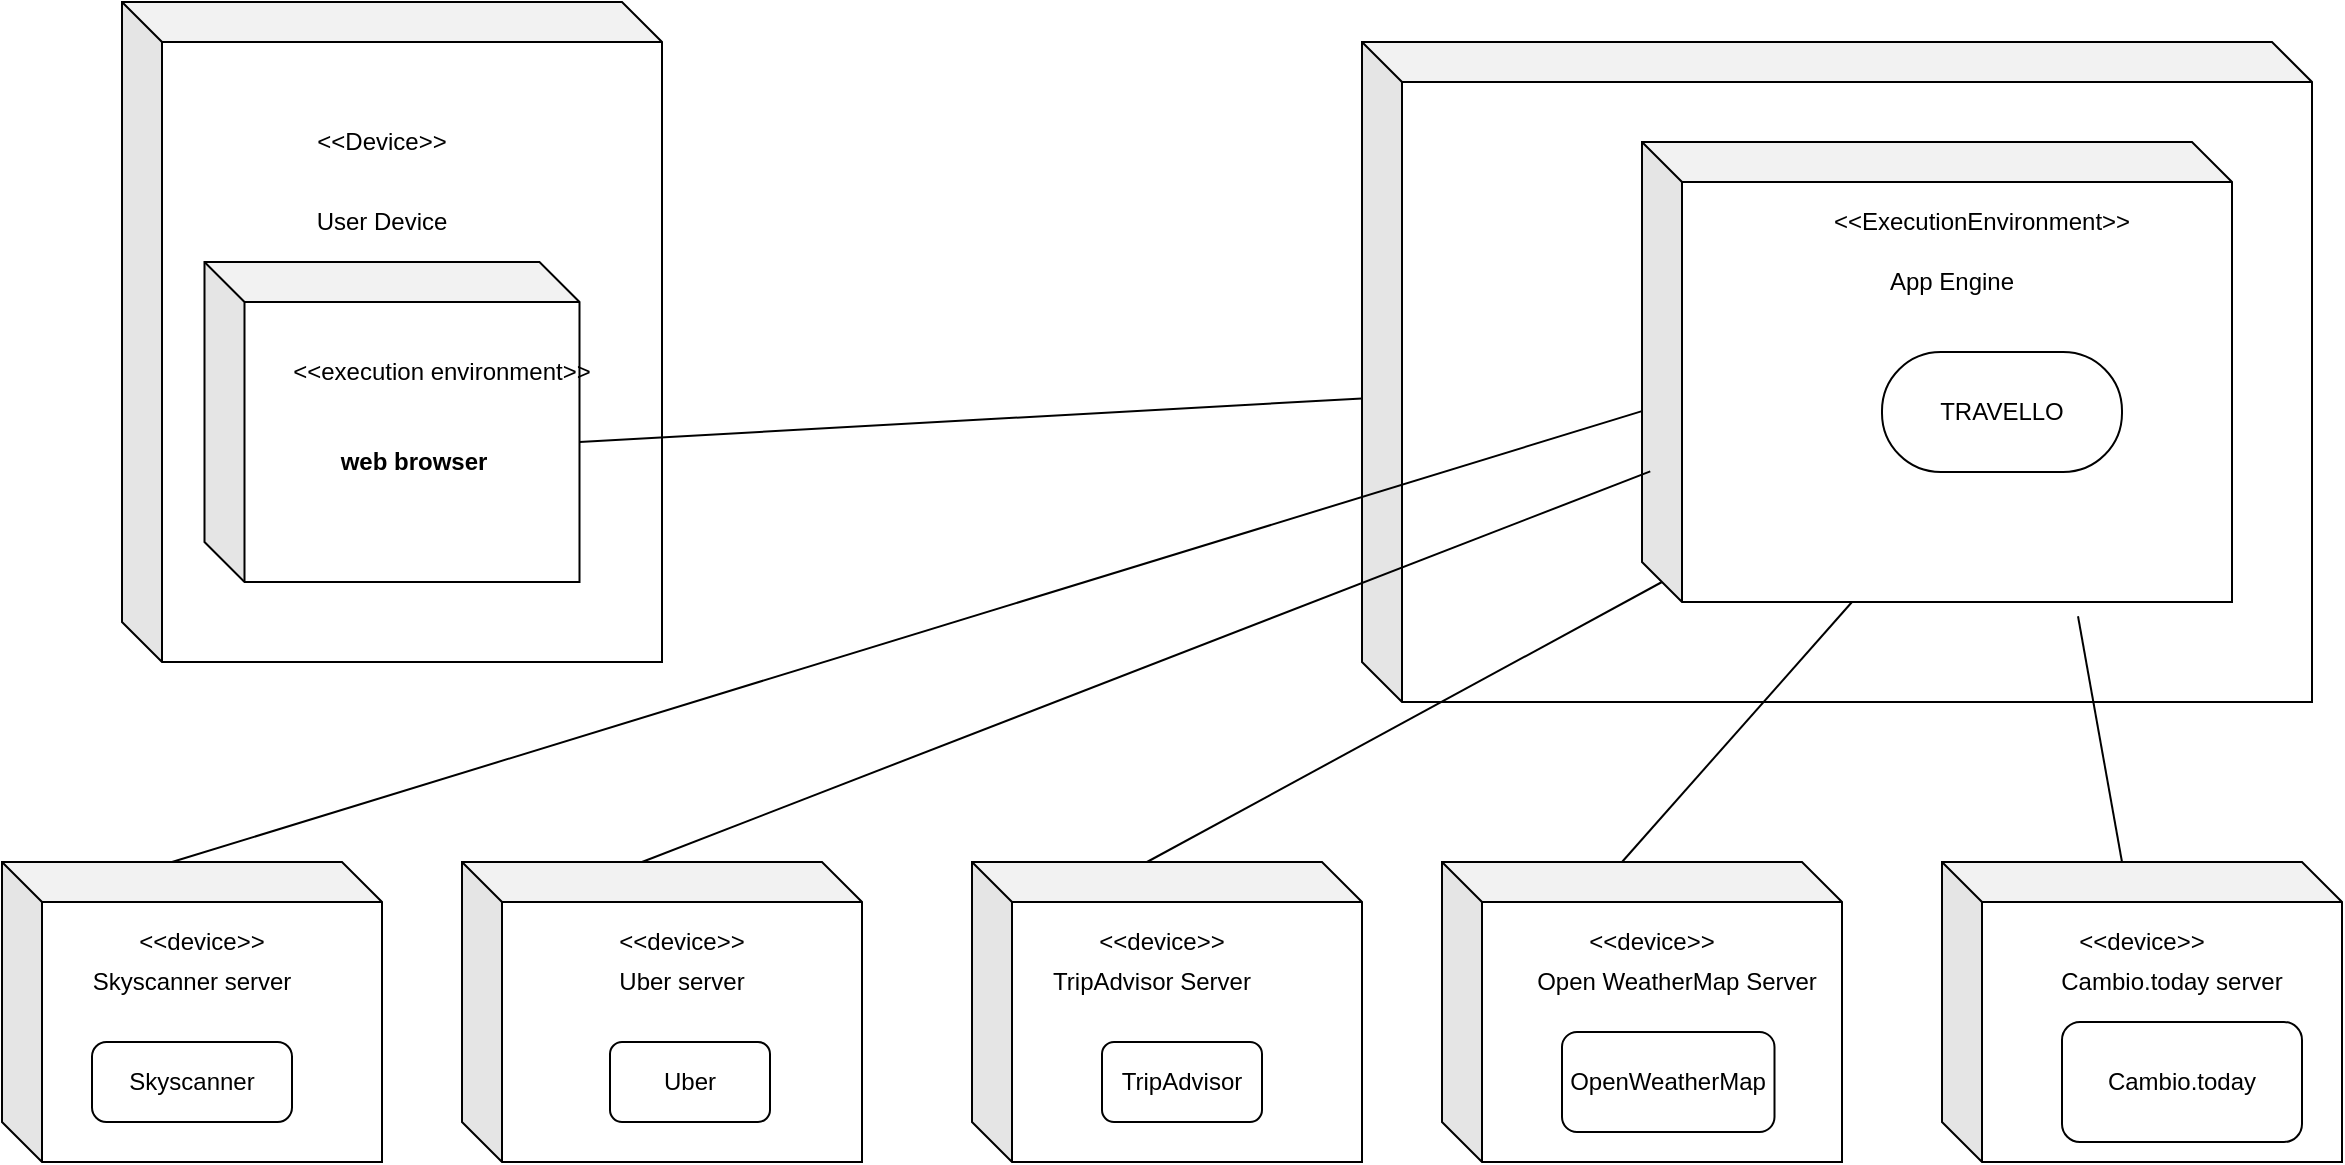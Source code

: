 <mxfile version="12.8.2" type="device"><diagram id="j2TVujlRQrpOVrMNIv6q" name="Page-1"><mxGraphModel dx="1267" dy="1929" grid="1" gridSize="10" guides="1" tooltips="1" connect="1" arrows="1" fold="1" page="1" pageScale="1" pageWidth="827" pageHeight="1169" math="0" shadow="0"><root><mxCell id="0"/><mxCell id="1" parent="0"/><mxCell id="e0JnRNG7wiBf6BAId9uz-1" value="" style="shape=cube;whiteSpace=wrap;html=1;boundedLbl=1;backgroundOutline=1;darkOpacity=0.05;darkOpacity2=0.1;gradientColor=#ffffff;gradientDirection=north;" vertex="1" parent="1"><mxGeometry x="110" y="50" width="190" height="150" as="geometry"/></mxCell><mxCell id="e0JnRNG7wiBf6BAId9uz-2" value="" style="shape=cube;whiteSpace=wrap;html=1;boundedLbl=1;backgroundOutline=1;darkOpacity=0.05;darkOpacity2=0.1;" vertex="1" parent="1"><mxGeometry x="340" y="50" width="200" height="150" as="geometry"/></mxCell><mxCell id="e0JnRNG7wiBf6BAId9uz-3" value="" style="shape=cube;whiteSpace=wrap;html=1;boundedLbl=1;backgroundOutline=1;darkOpacity=0.05;darkOpacity2=0.1;" vertex="1" parent="1"><mxGeometry x="595" y="50" width="195" height="150" as="geometry"/></mxCell><mxCell id="e0JnRNG7wiBf6BAId9uz-5" value="Skyscanner" style="rounded=1;whiteSpace=wrap;html=1;arcSize=18;" vertex="1" parent="1"><mxGeometry x="155" y="140" width="100" height="40" as="geometry"/></mxCell><mxCell id="e0JnRNG7wiBf6BAId9uz-8" value="&amp;lt;&amp;lt;device&amp;gt;&amp;gt;" style="text;html=1;strokeColor=none;fillColor=none;align=center;verticalAlign=middle;whiteSpace=wrap;rounded=0;" vertex="1" parent="1"><mxGeometry x="190" y="80" width="40" height="20" as="geometry"/></mxCell><mxCell id="e0JnRNG7wiBf6BAId9uz-9" value="Skyscanner server" style="text;html=1;strokeColor=none;fillColor=none;align=center;verticalAlign=middle;whiteSpace=wrap;rounded=0;" vertex="1" parent="1"><mxGeometry x="150" y="100" width="110" height="20" as="geometry"/></mxCell><mxCell id="e0JnRNG7wiBf6BAId9uz-10" value="Uber" style="rounded=1;whiteSpace=wrap;html=1;gradientColor=#ffffff;" vertex="1" parent="1"><mxGeometry x="414" y="140" width="80" height="40" as="geometry"/></mxCell><mxCell id="e0JnRNG7wiBf6BAId9uz-11" value="&amp;lt;&amp;lt;device&amp;gt;&amp;gt;" style="text;html=1;strokeColor=none;fillColor=none;align=center;verticalAlign=middle;whiteSpace=wrap;rounded=0;" vertex="1" parent="1"><mxGeometry x="430" y="80" width="40" height="20" as="geometry"/></mxCell><mxCell id="e0JnRNG7wiBf6BAId9uz-12" value="Uber server" style="text;html=1;strokeColor=none;fillColor=none;align=center;verticalAlign=middle;whiteSpace=wrap;rounded=0;" vertex="1" parent="1"><mxGeometry x="410" y="100" width="80" height="20" as="geometry"/></mxCell><mxCell id="e0JnRNG7wiBf6BAId9uz-13" value="&amp;lt;&amp;lt;device&amp;gt;&amp;gt;" style="text;html=1;strokeColor=none;fillColor=none;align=center;verticalAlign=middle;whiteSpace=wrap;rounded=0;" vertex="1" parent="1"><mxGeometry x="670" y="80" width="40" height="20" as="geometry"/></mxCell><mxCell id="e0JnRNG7wiBf6BAId9uz-14" value="TripAdvisor Server" style="text;html=1;strokeColor=none;fillColor=none;align=center;verticalAlign=middle;whiteSpace=wrap;rounded=0;" vertex="1" parent="1"><mxGeometry x="620" y="100" width="130" height="20" as="geometry"/></mxCell><mxCell id="e0JnRNG7wiBf6BAId9uz-15" value="TripAdvisor" style="rounded=1;whiteSpace=wrap;html=1;gradientColor=#ffffff;" vertex="1" parent="1"><mxGeometry x="660" y="140" width="80" height="40" as="geometry"/></mxCell><mxCell id="e0JnRNG7wiBf6BAId9uz-16" value="" style="shape=cube;whiteSpace=wrap;html=1;boundedLbl=1;backgroundOutline=1;darkOpacity=0.05;darkOpacity2=0.1;gradientColor=#ffffff;" vertex="1" parent="1"><mxGeometry x="790" y="-360" width="475" height="330" as="geometry"/></mxCell><mxCell id="e0JnRNG7wiBf6BAId9uz-17" value="" style="shape=cube;whiteSpace=wrap;html=1;boundedLbl=1;backgroundOutline=1;darkOpacity=0.05;darkOpacity2=0.1;gradientColor=#ffffff;" vertex="1" parent="1"><mxGeometry x="930" y="-310" width="295" height="230" as="geometry"/></mxCell><mxCell id="e0JnRNG7wiBf6BAId9uz-18" value="App Engine" style="text;html=1;strokeColor=none;fillColor=none;align=center;verticalAlign=middle;whiteSpace=wrap;rounded=0;" vertex="1" parent="1"><mxGeometry x="1050" y="-250" width="70" height="20" as="geometry"/></mxCell><mxCell id="e0JnRNG7wiBf6BAId9uz-21" value="&amp;lt;&amp;lt;ExecutionEnvironment&amp;gt;&amp;gt;" style="text;html=1;strokeColor=none;fillColor=none;align=center;verticalAlign=middle;whiteSpace=wrap;rounded=0;" vertex="1" parent="1"><mxGeometry x="1080" y="-280" width="40" height="20" as="geometry"/></mxCell><mxCell id="e0JnRNG7wiBf6BAId9uz-23" value="TRAVELLO" style="rounded=1;whiteSpace=wrap;html=1;gradientColor=#ffffff;arcSize=49;" vertex="1" parent="1"><mxGeometry x="1050" y="-205" width="120" height="60" as="geometry"/></mxCell><mxCell id="e0JnRNG7wiBf6BAId9uz-25" value="" style="shape=cube;whiteSpace=wrap;html=1;boundedLbl=1;backgroundOutline=1;darkOpacity=0.05;darkOpacity2=0.1;gradientColor=#ffffff;" vertex="1" parent="1"><mxGeometry x="830" y="50" width="200" height="150" as="geometry"/></mxCell><mxCell id="e0JnRNG7wiBf6BAId9uz-26" value="&amp;lt;&amp;lt;device&amp;gt;&amp;gt;" style="text;html=1;strokeColor=none;fillColor=none;align=center;verticalAlign=middle;whiteSpace=wrap;rounded=0;" vertex="1" parent="1"><mxGeometry x="915" y="80" width="40" height="20" as="geometry"/></mxCell><mxCell id="e0JnRNG7wiBf6BAId9uz-27" value="Open WeatherMap Server" style="text;html=1;strokeColor=none;fillColor=none;align=center;verticalAlign=middle;whiteSpace=wrap;rounded=0;" vertex="1" parent="1"><mxGeometry x="860" y="100" width="175" height="20" as="geometry"/></mxCell><mxCell id="e0JnRNG7wiBf6BAId9uz-28" value="OpenWeatherMap" style="rounded=1;whiteSpace=wrap;html=1;gradientColor=#ffffff;" vertex="1" parent="1"><mxGeometry x="890" y="135" width="106.25" height="50" as="geometry"/></mxCell><mxCell id="e0JnRNG7wiBf6BAId9uz-32" value="" style="shape=cube;whiteSpace=wrap;html=1;boundedLbl=1;backgroundOutline=1;darkOpacity=0.05;darkOpacity2=0.1;gradientColor=#ffffff;" vertex="1" parent="1"><mxGeometry x="170" y="-380" width="270" height="330" as="geometry"/></mxCell><mxCell id="e0JnRNG7wiBf6BAId9uz-33" value="&amp;lt;&amp;lt;Device&amp;gt;&amp;gt;" style="text;html=1;strokeColor=none;fillColor=none;align=center;verticalAlign=middle;whiteSpace=wrap;rounded=0;" vertex="1" parent="1"><mxGeometry x="280" y="-320" width="40" height="20" as="geometry"/></mxCell><mxCell id="e0JnRNG7wiBf6BAId9uz-34" value="User Device" style="text;html=1;strokeColor=none;fillColor=none;align=center;verticalAlign=middle;whiteSpace=wrap;rounded=0;" vertex="1" parent="1"><mxGeometry x="250" y="-280" width="100" height="20" as="geometry"/></mxCell><mxCell id="e0JnRNG7wiBf6BAId9uz-35" value="" style="shape=cube;whiteSpace=wrap;html=1;boundedLbl=1;backgroundOutline=1;darkOpacity=0.05;darkOpacity2=0.1;gradientColor=#ffffff;" vertex="1" parent="1"><mxGeometry x="211.25" y="-250" width="187.5" height="160" as="geometry"/></mxCell><mxCell id="e0JnRNG7wiBf6BAId9uz-36" value="&amp;lt;&amp;lt;execution environment&amp;gt;&amp;gt;" style="text;html=1;strokeColor=none;fillColor=none;align=center;verticalAlign=middle;whiteSpace=wrap;rounded=0;" vertex="1" parent="1"><mxGeometry x="250" y="-205" width="160" height="20" as="geometry"/></mxCell><mxCell id="e0JnRNG7wiBf6BAId9uz-37" value="&lt;b&gt;web browser&lt;/b&gt;" style="text;html=1;strokeColor=none;fillColor=none;align=center;verticalAlign=middle;whiteSpace=wrap;rounded=0;" vertex="1" parent="1"><mxGeometry x="271.25" y="-160" width="90" height="20" as="geometry"/></mxCell><mxCell id="e0JnRNG7wiBf6BAId9uz-38" value="" style="endArrow=none;html=1;entryX=0;entryY=0.585;entryDx=0;entryDy=0;entryPerimeter=0;exitX=0;exitY=0;exitDx=85;exitDy=0;exitPerimeter=0;" edge="1" parent="1" source="e0JnRNG7wiBf6BAId9uz-1" target="e0JnRNG7wiBf6BAId9uz-17"><mxGeometry width="50" height="50" relative="1" as="geometry"><mxPoint x="220" y="20" as="sourcePoint"/><mxPoint x="270" y="-30" as="targetPoint"/></mxGeometry></mxCell><mxCell id="e0JnRNG7wiBf6BAId9uz-39" value="" style="endArrow=none;html=1;entryX=0.014;entryY=0.716;entryDx=0;entryDy=0;entryPerimeter=0;exitX=0;exitY=0;exitDx=90;exitDy=0;exitPerimeter=0;" edge="1" parent="1" source="e0JnRNG7wiBf6BAId9uz-2" target="e0JnRNG7wiBf6BAId9uz-17"><mxGeometry width="50" height="50" relative="1" as="geometry"><mxPoint x="610" y="40" as="sourcePoint"/><mxPoint x="660" y="-10" as="targetPoint"/><Array as="points"/></mxGeometry></mxCell><mxCell id="e0JnRNG7wiBf6BAId9uz-40" value="" style="endArrow=none;html=1;exitX=0;exitY=0;exitDx=87.5;exitDy=0;exitPerimeter=0;entryX=0;entryY=0;entryDx=10;entryDy=220;entryPerimeter=0;" edge="1" parent="1" source="e0JnRNG7wiBf6BAId9uz-3" target="e0JnRNG7wiBf6BAId9uz-17"><mxGeometry width="50" height="50" relative="1" as="geometry"><mxPoint x="720" y="30" as="sourcePoint"/><mxPoint x="800" y="-100" as="targetPoint"/></mxGeometry></mxCell><mxCell id="e0JnRNG7wiBf6BAId9uz-41" value="" style="endArrow=none;html=1;entryX=0;entryY=0;entryDx=105;entryDy=230.0;entryPerimeter=0;exitX=0;exitY=0;exitDx=90;exitDy=0;exitPerimeter=0;" edge="1" parent="1" source="e0JnRNG7wiBf6BAId9uz-25" target="e0JnRNG7wiBf6BAId9uz-17"><mxGeometry width="50" height="50" relative="1" as="geometry"><mxPoint x="900" y="30" as="sourcePoint"/><mxPoint x="950" y="-20" as="targetPoint"/></mxGeometry></mxCell><mxCell id="e0JnRNG7wiBf6BAId9uz-43" value="" style="endArrow=none;html=1;exitX=0;exitY=0;exitDx=187.5;exitDy=90;exitPerimeter=0;" edge="1" parent="1" source="e0JnRNG7wiBf6BAId9uz-35" target="e0JnRNG7wiBf6BAId9uz-16"><mxGeometry width="50" height="50" relative="1" as="geometry"><mxPoint x="410" y="-185" as="sourcePoint"/><mxPoint x="590" y="-185" as="targetPoint"/></mxGeometry></mxCell><mxCell id="e0JnRNG7wiBf6BAId9uz-45" value="" style="shape=cube;whiteSpace=wrap;html=1;boundedLbl=1;backgroundOutline=1;darkOpacity=0.05;darkOpacity2=0.1;gradientColor=#ffffff;" vertex="1" parent="1"><mxGeometry x="1080" y="50" width="200" height="150" as="geometry"/></mxCell><mxCell id="e0JnRNG7wiBf6BAId9uz-50" value="" style="endArrow=none;html=1;entryX=0.739;entryY=1.031;entryDx=0;entryDy=0;entryPerimeter=0;exitX=0;exitY=0;exitDx=90;exitDy=0;exitPerimeter=0;" edge="1" parent="1" source="e0JnRNG7wiBf6BAId9uz-45" target="e0JnRNG7wiBf6BAId9uz-17"><mxGeometry width="50" height="50" relative="1" as="geometry"><mxPoint x="1130" y="40" as="sourcePoint"/><mxPoint x="1180" y="-10" as="targetPoint"/></mxGeometry></mxCell><mxCell id="e0JnRNG7wiBf6BAId9uz-51" value="Cambio.today" style="rounded=1;whiteSpace=wrap;html=1;gradientColor=#ffffff;" vertex="1" parent="1"><mxGeometry x="1140" y="130" width="120" height="60" as="geometry"/></mxCell><mxCell id="e0JnRNG7wiBf6BAId9uz-52" value="&amp;lt;&amp;lt;device&amp;gt;&amp;gt;" style="text;html=1;strokeColor=none;fillColor=none;align=center;verticalAlign=middle;whiteSpace=wrap;rounded=0;" vertex="1" parent="1"><mxGeometry x="1160" y="80" width="40" height="20" as="geometry"/></mxCell><mxCell id="e0JnRNG7wiBf6BAId9uz-53" value="Cambio.today server" style="text;html=1;strokeColor=none;fillColor=none;align=center;verticalAlign=middle;whiteSpace=wrap;rounded=0;" vertex="1" parent="1"><mxGeometry x="1130" y="100" width="130" height="20" as="geometry"/></mxCell></root></mxGraphModel></diagram></mxfile>